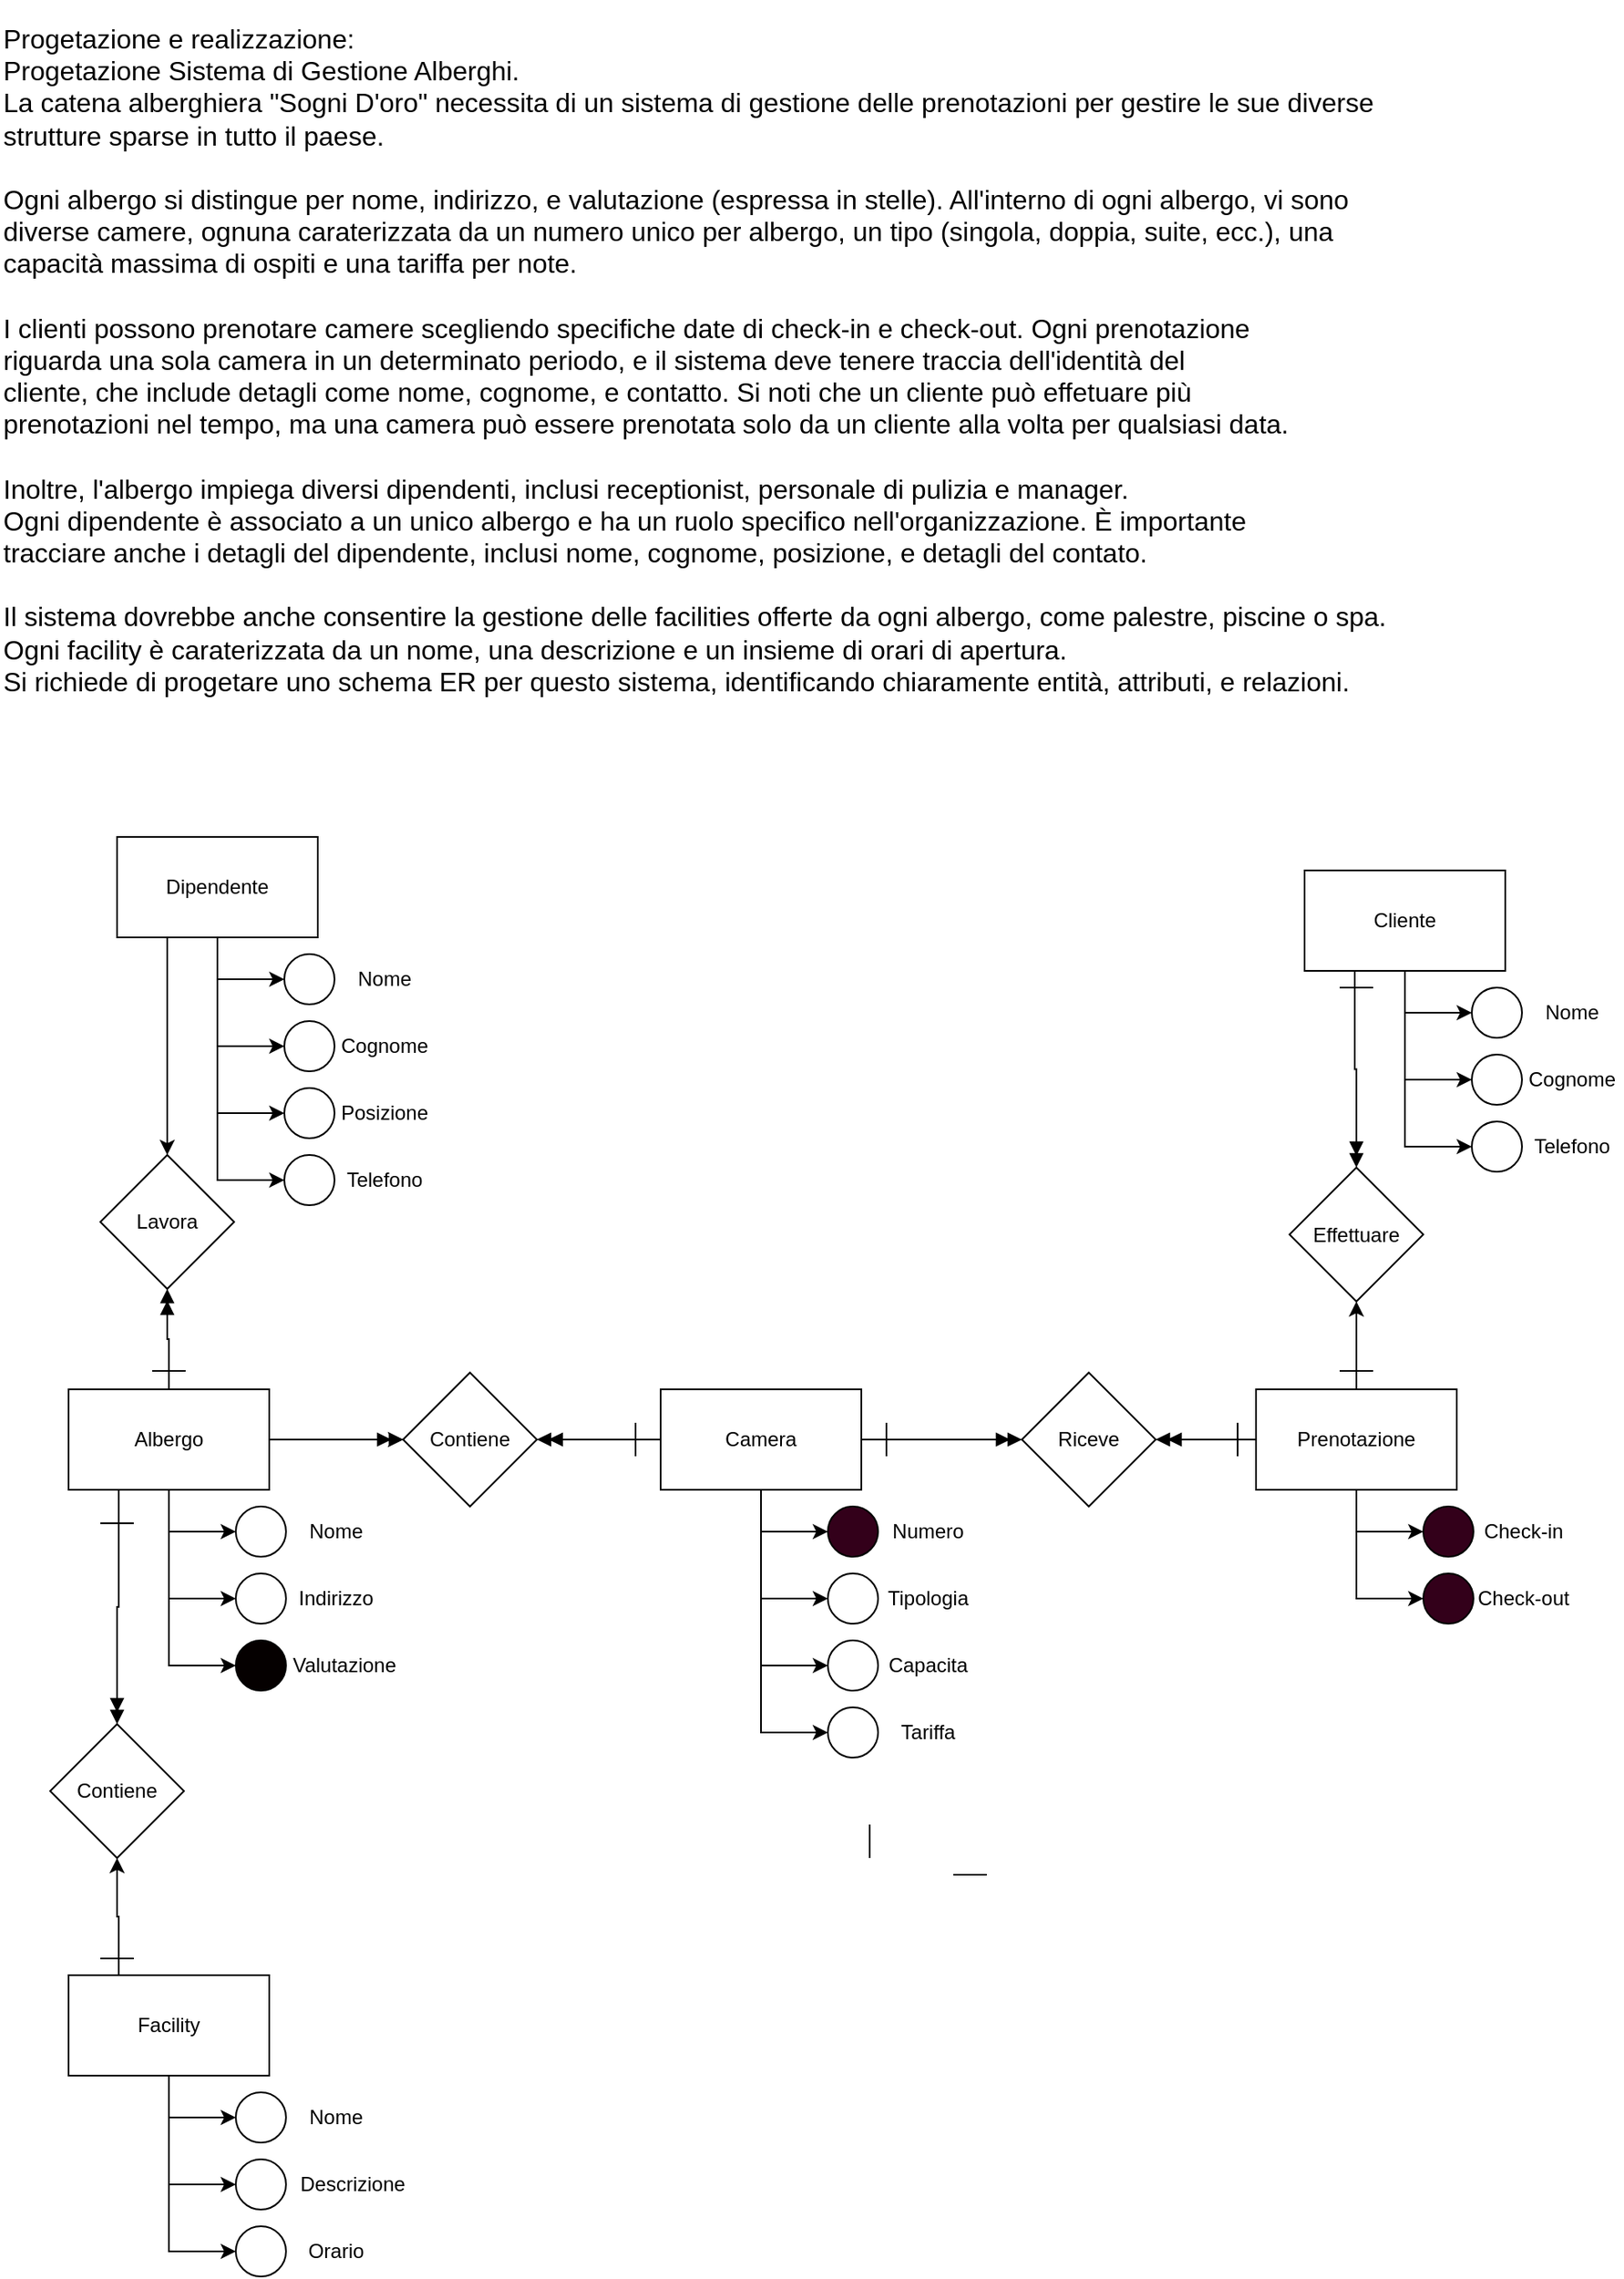 <mxfile version="23.1.5" type="device">
  <diagram name="Pagina-1" id="8mDVN_RfLr03vd77qWda">
    <mxGraphModel dx="1235" dy="740" grid="1" gridSize="10" guides="1" tooltips="1" connect="1" arrows="1" fold="1" page="1" pageScale="1" pageWidth="827" pageHeight="1169" math="0" shadow="0">
      <root>
        <mxCell id="0" />
        <mxCell id="1" parent="0" />
        <mxCell id="6ta9wbTe602r8PkCNUHB-2" value="&lt;font style=&quot;font-size: 16px;&quot;&gt;Progetazione e realizzazione:&lt;br&gt;Progetazione Sistema di Gestione Alberghi.&lt;br&gt;La catena alberghiera &quot;Sogni D&#39;oro&quot; necessita di un sistema di gestione delle prenotazioni per gestire le sue diverse strutture sparse in tutto il paese. &lt;br&gt;&lt;br&gt;Ogni albergo si distingue per nome, indirizzo, e valutazione (espressa in stelle). All&#39;interno di ogni albergo, vi sono diverse camere, ognuna caraterizzata da un numero unico per albergo, un tipo (singola, doppia, suite, ecc.), una capacità massima di ospiti e una tariffa per note.&lt;br&gt;&lt;br&gt;I clienti possono prenotare camere scegliendo specifiche date di check-in e check-out. Ogni prenotazione &lt;br&gt;riguarda una sola camera in un determinato periodo, e il sistema deve tenere traccia dell&#39;identità del &lt;br&gt;cliente, che include detagli come nome, cognome, e contatto. Si noti che un cliente può effetuare più &lt;br&gt;prenotazioni nel tempo, ma una camera può essere prenotata solo da un cliente alla volta per qualsiasi data.&lt;br&gt;&lt;br&gt;Inoltre, l&#39;albergo impiega diversi dipendenti, inclusi receptionist, personale di pulizia e manager. &lt;br&gt;Ogni dipendente è associato a un unico albergo e ha un ruolo specifico nell&#39;organizzazione. È importante &lt;br&gt;tracciare anche i detagli del dipendente, inclusi nome, cognome, posizione, e detagli del contato.&lt;br&gt;&lt;br&gt;Il sistema dovrebbe anche consentire la gestione delle facilities offerte da ogni albergo, come palestre, piscine o spa. &lt;br&gt;Ogni facility è caraterizzata da un nome, una descrizione e un insieme di orari di apertura.&lt;br&gt;Si richiede di progetare uno schema ER per questo sistema, identificando chiaramente entità, attributi, e relazioni.&lt;/font&gt;" style="text;html=1;align=left;verticalAlign=middle;whiteSpace=wrap;rounded=0;" vertex="1" parent="1">
          <mxGeometry x="10" y="10" width="830" height="430" as="geometry" />
        </mxCell>
        <mxCell id="6ta9wbTe602r8PkCNUHB-5" style="edgeStyle=orthogonalEdgeStyle;rounded=0;orthogonalLoop=1;jettySize=auto;html=1;exitX=0.5;exitY=1;exitDx=0;exitDy=0;entryX=0;entryY=0.5;entryDx=0;entryDy=0;" edge="1" parent="1" source="6ta9wbTe602r8PkCNUHB-3" target="6ta9wbTe602r8PkCNUHB-4">
          <mxGeometry relative="1" as="geometry" />
        </mxCell>
        <mxCell id="6ta9wbTe602r8PkCNUHB-8" style="edgeStyle=orthogonalEdgeStyle;rounded=0;orthogonalLoop=1;jettySize=auto;html=1;exitX=0.5;exitY=1;exitDx=0;exitDy=0;entryX=0;entryY=0.5;entryDx=0;entryDy=0;" edge="1" parent="1" source="6ta9wbTe602r8PkCNUHB-3" target="6ta9wbTe602r8PkCNUHB-7">
          <mxGeometry relative="1" as="geometry" />
        </mxCell>
        <mxCell id="6ta9wbTe602r8PkCNUHB-10" style="edgeStyle=orthogonalEdgeStyle;rounded=0;orthogonalLoop=1;jettySize=auto;html=1;exitX=0.5;exitY=1;exitDx=0;exitDy=0;entryX=0;entryY=0.5;entryDx=0;entryDy=0;" edge="1" parent="1" source="6ta9wbTe602r8PkCNUHB-3" target="6ta9wbTe602r8PkCNUHB-9">
          <mxGeometry relative="1" as="geometry" />
        </mxCell>
        <mxCell id="6ta9wbTe602r8PkCNUHB-74" style="edgeStyle=orthogonalEdgeStyle;rounded=0;orthogonalLoop=1;jettySize=auto;html=1;exitX=1;exitY=0.5;exitDx=0;exitDy=0;endArrow=doubleBlock;endFill=1;" edge="1" parent="1" source="6ta9wbTe602r8PkCNUHB-3" target="6ta9wbTe602r8PkCNUHB-75">
          <mxGeometry relative="1" as="geometry">
            <mxPoint x="251" y="870.588" as="targetPoint" />
          </mxGeometry>
        </mxCell>
        <mxCell id="6ta9wbTe602r8PkCNUHB-87" style="edgeStyle=orthogonalEdgeStyle;rounded=0;orthogonalLoop=1;jettySize=auto;html=1;exitX=0.5;exitY=0;exitDx=0;exitDy=0;entryX=0.5;entryY=1;entryDx=0;entryDy=0;endArrow=doubleBlock;endFill=1;" edge="1" parent="1" source="6ta9wbTe602r8PkCNUHB-3" target="6ta9wbTe602r8PkCNUHB-86">
          <mxGeometry relative="1" as="geometry" />
        </mxCell>
        <mxCell id="6ta9wbTe602r8PkCNUHB-91" style="edgeStyle=orthogonalEdgeStyle;rounded=0;orthogonalLoop=1;jettySize=auto;html=1;exitX=0.25;exitY=1;exitDx=0;exitDy=0;entryX=0.5;entryY=0;entryDx=0;entryDy=0;endArrow=doubleBlock;endFill=1;" edge="1" parent="1" source="6ta9wbTe602r8PkCNUHB-3" target="6ta9wbTe602r8PkCNUHB-90">
          <mxGeometry relative="1" as="geometry" />
        </mxCell>
        <mxCell id="6ta9wbTe602r8PkCNUHB-106" value="" style="edgeStyle=orthogonalEdgeStyle;rounded=0;orthogonalLoop=1;jettySize=auto;html=1;" edge="1" parent="1" source="6ta9wbTe602r8PkCNUHB-3" target="6ta9wbTe602r8PkCNUHB-75">
          <mxGeometry relative="1" as="geometry" />
        </mxCell>
        <mxCell id="6ta9wbTe602r8PkCNUHB-3" value="Albergo" style="rounded=0;whiteSpace=wrap;html=1;" vertex="1" parent="1">
          <mxGeometry x="51" y="840" width="120" height="60" as="geometry" />
        </mxCell>
        <mxCell id="6ta9wbTe602r8PkCNUHB-4" value="" style="ellipse;whiteSpace=wrap;html=1;aspect=fixed;" vertex="1" parent="1">
          <mxGeometry x="151" y="910" width="30" height="30" as="geometry" />
        </mxCell>
        <mxCell id="6ta9wbTe602r8PkCNUHB-7" value="" style="ellipse;whiteSpace=wrap;html=1;aspect=fixed;" vertex="1" parent="1">
          <mxGeometry x="151" y="950" width="30" height="30" as="geometry" />
        </mxCell>
        <mxCell id="6ta9wbTe602r8PkCNUHB-9" value="" style="ellipse;whiteSpace=wrap;html=1;aspect=fixed;fillColor=#050000;" vertex="1" parent="1">
          <mxGeometry x="151" y="990" width="30" height="30" as="geometry" />
        </mxCell>
        <mxCell id="6ta9wbTe602r8PkCNUHB-11" value="Nome" style="text;html=1;align=center;verticalAlign=middle;whiteSpace=wrap;rounded=0;" vertex="1" parent="1">
          <mxGeometry x="181" y="910" width="60" height="30" as="geometry" />
        </mxCell>
        <mxCell id="6ta9wbTe602r8PkCNUHB-12" value="Indirizzo" style="text;html=1;align=center;verticalAlign=middle;whiteSpace=wrap;rounded=0;" vertex="1" parent="1">
          <mxGeometry x="181" y="950" width="60" height="30" as="geometry" />
        </mxCell>
        <mxCell id="6ta9wbTe602r8PkCNUHB-13" value="Valutazione" style="text;html=1;align=center;verticalAlign=middle;whiteSpace=wrap;rounded=0;" vertex="1" parent="1">
          <mxGeometry x="181" y="990" width="70" height="30" as="geometry" />
        </mxCell>
        <mxCell id="6ta9wbTe602r8PkCNUHB-14" style="edgeStyle=orthogonalEdgeStyle;rounded=0;orthogonalLoop=1;jettySize=auto;html=1;exitX=0.5;exitY=1;exitDx=0;exitDy=0;entryX=0;entryY=0.5;entryDx=0;entryDy=0;" edge="1" parent="1" source="6ta9wbTe602r8PkCNUHB-17" target="6ta9wbTe602r8PkCNUHB-18">
          <mxGeometry relative="1" as="geometry" />
        </mxCell>
        <mxCell id="6ta9wbTe602r8PkCNUHB-15" style="edgeStyle=orthogonalEdgeStyle;rounded=0;orthogonalLoop=1;jettySize=auto;html=1;exitX=0.5;exitY=1;exitDx=0;exitDy=0;entryX=0;entryY=0.5;entryDx=0;entryDy=0;" edge="1" parent="1" source="6ta9wbTe602r8PkCNUHB-17" target="6ta9wbTe602r8PkCNUHB-19">
          <mxGeometry relative="1" as="geometry" />
        </mxCell>
        <mxCell id="6ta9wbTe602r8PkCNUHB-16" style="edgeStyle=orthogonalEdgeStyle;rounded=0;orthogonalLoop=1;jettySize=auto;html=1;exitX=0.5;exitY=1;exitDx=0;exitDy=0;entryX=0;entryY=0.5;entryDx=0;entryDy=0;" edge="1" parent="1" source="6ta9wbTe602r8PkCNUHB-17" target="6ta9wbTe602r8PkCNUHB-20">
          <mxGeometry relative="1" as="geometry" />
        </mxCell>
        <mxCell id="6ta9wbTe602r8PkCNUHB-26" style="edgeStyle=orthogonalEdgeStyle;rounded=0;orthogonalLoop=1;jettySize=auto;html=1;exitX=0.5;exitY=1;exitDx=0;exitDy=0;entryX=0;entryY=0.5;entryDx=0;entryDy=0;" edge="1" parent="1" source="6ta9wbTe602r8PkCNUHB-17" target="6ta9wbTe602r8PkCNUHB-24">
          <mxGeometry relative="1" as="geometry" />
        </mxCell>
        <mxCell id="6ta9wbTe602r8PkCNUHB-76" style="edgeStyle=orthogonalEdgeStyle;rounded=0;orthogonalLoop=1;jettySize=auto;html=1;exitX=0;exitY=0.5;exitDx=0;exitDy=0;entryX=1;entryY=0.5;entryDx=0;entryDy=0;endArrow=doubleBlock;endFill=1;" edge="1" parent="1" source="6ta9wbTe602r8PkCNUHB-17" target="6ta9wbTe602r8PkCNUHB-75">
          <mxGeometry relative="1" as="geometry" />
        </mxCell>
        <mxCell id="6ta9wbTe602r8PkCNUHB-79" style="edgeStyle=orthogonalEdgeStyle;rounded=0;orthogonalLoop=1;jettySize=auto;html=1;exitX=1;exitY=0.5;exitDx=0;exitDy=0;entryX=0;entryY=0.5;entryDx=0;entryDy=0;endArrow=doubleBlock;endFill=1;" edge="1" parent="1" source="6ta9wbTe602r8PkCNUHB-17" target="6ta9wbTe602r8PkCNUHB-78">
          <mxGeometry relative="1" as="geometry" />
        </mxCell>
        <mxCell id="6ta9wbTe602r8PkCNUHB-17" value="Camera" style="rounded=0;whiteSpace=wrap;html=1;" vertex="1" parent="1">
          <mxGeometry x="405" y="840" width="120" height="60" as="geometry" />
        </mxCell>
        <mxCell id="6ta9wbTe602r8PkCNUHB-18" value="" style="ellipse;whiteSpace=wrap;html=1;aspect=fixed;fillColor=#33001A;" vertex="1" parent="1">
          <mxGeometry x="505" y="910" width="30" height="30" as="geometry" />
        </mxCell>
        <mxCell id="6ta9wbTe602r8PkCNUHB-19" value="" style="ellipse;whiteSpace=wrap;html=1;aspect=fixed;" vertex="1" parent="1">
          <mxGeometry x="505" y="950" width="30" height="30" as="geometry" />
        </mxCell>
        <mxCell id="6ta9wbTe602r8PkCNUHB-20" value="" style="ellipse;whiteSpace=wrap;html=1;aspect=fixed;" vertex="1" parent="1">
          <mxGeometry x="505" y="990" width="30" height="30" as="geometry" />
        </mxCell>
        <mxCell id="6ta9wbTe602r8PkCNUHB-21" value="Numero" style="text;html=1;align=center;verticalAlign=middle;whiteSpace=wrap;rounded=0;" vertex="1" parent="1">
          <mxGeometry x="535" y="910" width="60" height="30" as="geometry" />
        </mxCell>
        <mxCell id="6ta9wbTe602r8PkCNUHB-22" value="Tipologia" style="text;html=1;align=center;verticalAlign=middle;whiteSpace=wrap;rounded=0;" vertex="1" parent="1">
          <mxGeometry x="535" y="950" width="60" height="30" as="geometry" />
        </mxCell>
        <mxCell id="6ta9wbTe602r8PkCNUHB-23" value="Capacita" style="text;html=1;align=center;verticalAlign=middle;whiteSpace=wrap;rounded=0;" vertex="1" parent="1">
          <mxGeometry x="535" y="990" width="60" height="30" as="geometry" />
        </mxCell>
        <mxCell id="6ta9wbTe602r8PkCNUHB-24" value="" style="ellipse;whiteSpace=wrap;html=1;aspect=fixed;" vertex="1" parent="1">
          <mxGeometry x="505" y="1030" width="30" height="30" as="geometry" />
        </mxCell>
        <mxCell id="6ta9wbTe602r8PkCNUHB-25" value="Tariffa" style="text;html=1;align=center;verticalAlign=middle;whiteSpace=wrap;rounded=0;" vertex="1" parent="1">
          <mxGeometry x="535" y="1030" width="60" height="30" as="geometry" />
        </mxCell>
        <mxCell id="6ta9wbTe602r8PkCNUHB-27" style="edgeStyle=orthogonalEdgeStyle;rounded=0;orthogonalLoop=1;jettySize=auto;html=1;exitX=0.5;exitY=1;exitDx=0;exitDy=0;entryX=0;entryY=0.5;entryDx=0;entryDy=0;" edge="1" parent="1" source="6ta9wbTe602r8PkCNUHB-30" target="6ta9wbTe602r8PkCNUHB-31">
          <mxGeometry relative="1" as="geometry" />
        </mxCell>
        <mxCell id="6ta9wbTe602r8PkCNUHB-28" style="edgeStyle=orthogonalEdgeStyle;rounded=0;orthogonalLoop=1;jettySize=auto;html=1;exitX=0.5;exitY=1;exitDx=0;exitDy=0;entryX=0;entryY=0.5;entryDx=0;entryDy=0;" edge="1" parent="1" source="6ta9wbTe602r8PkCNUHB-30" target="6ta9wbTe602r8PkCNUHB-32">
          <mxGeometry relative="1" as="geometry" />
        </mxCell>
        <mxCell id="6ta9wbTe602r8PkCNUHB-80" style="edgeStyle=orthogonalEdgeStyle;rounded=0;orthogonalLoop=1;jettySize=auto;html=1;exitX=0;exitY=0.5;exitDx=0;exitDy=0;entryX=1;entryY=0.5;entryDx=0;entryDy=0;endArrow=doubleBlock;endFill=1;" edge="1" parent="1" source="6ta9wbTe602r8PkCNUHB-30" target="6ta9wbTe602r8PkCNUHB-78">
          <mxGeometry relative="1" as="geometry" />
        </mxCell>
        <mxCell id="6ta9wbTe602r8PkCNUHB-85" style="edgeStyle=orthogonalEdgeStyle;rounded=0;orthogonalLoop=1;jettySize=auto;html=1;exitX=0.5;exitY=0;exitDx=0;exitDy=0;entryX=0.5;entryY=1;entryDx=0;entryDy=0;endArrow=classic;endFill=1;" edge="1" parent="1" source="6ta9wbTe602r8PkCNUHB-30" target="6ta9wbTe602r8PkCNUHB-82">
          <mxGeometry relative="1" as="geometry" />
        </mxCell>
        <mxCell id="6ta9wbTe602r8PkCNUHB-30" value="Prenotazione" style="rounded=0;whiteSpace=wrap;html=1;" vertex="1" parent="1">
          <mxGeometry x="761" y="840" width="120" height="60" as="geometry" />
        </mxCell>
        <mxCell id="6ta9wbTe602r8PkCNUHB-31" value="" style="ellipse;whiteSpace=wrap;html=1;aspect=fixed;fillColor=#33001A;" vertex="1" parent="1">
          <mxGeometry x="861" y="910" width="30" height="30" as="geometry" />
        </mxCell>
        <mxCell id="6ta9wbTe602r8PkCNUHB-32" value="" style="ellipse;whiteSpace=wrap;html=1;aspect=fixed;fillColor=#33001A;" vertex="1" parent="1">
          <mxGeometry x="861" y="950" width="30" height="30" as="geometry" />
        </mxCell>
        <mxCell id="6ta9wbTe602r8PkCNUHB-34" value="Check-in" style="text;html=1;align=center;verticalAlign=middle;whiteSpace=wrap;rounded=0;" vertex="1" parent="1">
          <mxGeometry x="891" y="910" width="60" height="30" as="geometry" />
        </mxCell>
        <mxCell id="6ta9wbTe602r8PkCNUHB-35" value="Check-out" style="text;html=1;align=center;verticalAlign=middle;whiteSpace=wrap;rounded=0;" vertex="1" parent="1">
          <mxGeometry x="891" y="950" width="60" height="30" as="geometry" />
        </mxCell>
        <mxCell id="6ta9wbTe602r8PkCNUHB-37" style="edgeStyle=orthogonalEdgeStyle;rounded=0;orthogonalLoop=1;jettySize=auto;html=1;exitX=0.5;exitY=1;exitDx=0;exitDy=0;entryX=0;entryY=0.5;entryDx=0;entryDy=0;" edge="1" parent="1" source="6ta9wbTe602r8PkCNUHB-40" target="6ta9wbTe602r8PkCNUHB-41">
          <mxGeometry relative="1" as="geometry" />
        </mxCell>
        <mxCell id="6ta9wbTe602r8PkCNUHB-38" style="edgeStyle=orthogonalEdgeStyle;rounded=0;orthogonalLoop=1;jettySize=auto;html=1;exitX=0.5;exitY=1;exitDx=0;exitDy=0;entryX=0;entryY=0.5;entryDx=0;entryDy=0;" edge="1" parent="1" source="6ta9wbTe602r8PkCNUHB-40" target="6ta9wbTe602r8PkCNUHB-42">
          <mxGeometry relative="1" as="geometry" />
        </mxCell>
        <mxCell id="6ta9wbTe602r8PkCNUHB-39" style="edgeStyle=orthogonalEdgeStyle;rounded=0;orthogonalLoop=1;jettySize=auto;html=1;exitX=0.5;exitY=1;exitDx=0;exitDy=0;entryX=0;entryY=0.5;entryDx=0;entryDy=0;" edge="1" parent="1" source="6ta9wbTe602r8PkCNUHB-40" target="6ta9wbTe602r8PkCNUHB-43">
          <mxGeometry relative="1" as="geometry" />
        </mxCell>
        <mxCell id="6ta9wbTe602r8PkCNUHB-84" style="edgeStyle=orthogonalEdgeStyle;rounded=0;orthogonalLoop=1;jettySize=auto;html=1;exitX=0.25;exitY=1;exitDx=0;exitDy=0;endArrow=doubleBlock;endFill=1;" edge="1" parent="1" source="6ta9wbTe602r8PkCNUHB-40" target="6ta9wbTe602r8PkCNUHB-82">
          <mxGeometry relative="1" as="geometry" />
        </mxCell>
        <mxCell id="6ta9wbTe602r8PkCNUHB-40" value="Cliente" style="rounded=0;whiteSpace=wrap;html=1;" vertex="1" parent="1">
          <mxGeometry x="790" y="530" width="120" height="60" as="geometry" />
        </mxCell>
        <mxCell id="6ta9wbTe602r8PkCNUHB-41" value="" style="ellipse;whiteSpace=wrap;html=1;aspect=fixed;" vertex="1" parent="1">
          <mxGeometry x="890" y="600" width="30" height="30" as="geometry" />
        </mxCell>
        <mxCell id="6ta9wbTe602r8PkCNUHB-42" value="" style="ellipse;whiteSpace=wrap;html=1;aspect=fixed;" vertex="1" parent="1">
          <mxGeometry x="890" y="640" width="30" height="30" as="geometry" />
        </mxCell>
        <mxCell id="6ta9wbTe602r8PkCNUHB-43" value="" style="ellipse;whiteSpace=wrap;html=1;aspect=fixed;" vertex="1" parent="1">
          <mxGeometry x="890" y="680" width="30" height="30" as="geometry" />
        </mxCell>
        <mxCell id="6ta9wbTe602r8PkCNUHB-44" value="Nome" style="text;html=1;align=center;verticalAlign=middle;whiteSpace=wrap;rounded=0;" vertex="1" parent="1">
          <mxGeometry x="920" y="600" width="60" height="30" as="geometry" />
        </mxCell>
        <mxCell id="6ta9wbTe602r8PkCNUHB-45" value="Cognome" style="text;html=1;align=center;verticalAlign=middle;whiteSpace=wrap;rounded=0;" vertex="1" parent="1">
          <mxGeometry x="920" y="640" width="60" height="30" as="geometry" />
        </mxCell>
        <mxCell id="6ta9wbTe602r8PkCNUHB-46" value="Telefono" style="text;html=1;align=center;verticalAlign=middle;whiteSpace=wrap;rounded=0;" vertex="1" parent="1">
          <mxGeometry x="920" y="680" width="60" height="30" as="geometry" />
        </mxCell>
        <mxCell id="6ta9wbTe602r8PkCNUHB-47" style="edgeStyle=orthogonalEdgeStyle;rounded=0;orthogonalLoop=1;jettySize=auto;html=1;exitX=0.5;exitY=1;exitDx=0;exitDy=0;entryX=0;entryY=0.5;entryDx=0;entryDy=0;" edge="1" parent="1" source="6ta9wbTe602r8PkCNUHB-50" target="6ta9wbTe602r8PkCNUHB-51">
          <mxGeometry relative="1" as="geometry" />
        </mxCell>
        <mxCell id="6ta9wbTe602r8PkCNUHB-48" style="edgeStyle=orthogonalEdgeStyle;rounded=0;orthogonalLoop=1;jettySize=auto;html=1;exitX=0.5;exitY=1;exitDx=0;exitDy=0;entryX=0;entryY=0.5;entryDx=0;entryDy=0;" edge="1" parent="1" source="6ta9wbTe602r8PkCNUHB-50" target="6ta9wbTe602r8PkCNUHB-52">
          <mxGeometry relative="1" as="geometry" />
        </mxCell>
        <mxCell id="6ta9wbTe602r8PkCNUHB-49" style="edgeStyle=orthogonalEdgeStyle;rounded=0;orthogonalLoop=1;jettySize=auto;html=1;exitX=0.5;exitY=1;exitDx=0;exitDy=0;entryX=0;entryY=0.5;entryDx=0;entryDy=0;" edge="1" parent="1" source="6ta9wbTe602r8PkCNUHB-50" target="6ta9wbTe602r8PkCNUHB-53">
          <mxGeometry relative="1" as="geometry" />
        </mxCell>
        <mxCell id="6ta9wbTe602r8PkCNUHB-60" style="edgeStyle=orthogonalEdgeStyle;rounded=0;orthogonalLoop=1;jettySize=auto;html=1;exitX=0.5;exitY=1;exitDx=0;exitDy=0;entryX=0;entryY=0.5;entryDx=0;entryDy=0;" edge="1" parent="1" source="6ta9wbTe602r8PkCNUHB-50" target="6ta9wbTe602r8PkCNUHB-57">
          <mxGeometry relative="1" as="geometry" />
        </mxCell>
        <mxCell id="6ta9wbTe602r8PkCNUHB-89" style="edgeStyle=orthogonalEdgeStyle;rounded=0;orthogonalLoop=1;jettySize=auto;html=1;exitX=0.25;exitY=1;exitDx=0;exitDy=0;entryX=0.5;entryY=0;entryDx=0;entryDy=0;" edge="1" parent="1" source="6ta9wbTe602r8PkCNUHB-50" target="6ta9wbTe602r8PkCNUHB-86">
          <mxGeometry relative="1" as="geometry" />
        </mxCell>
        <mxCell id="6ta9wbTe602r8PkCNUHB-50" value="Dipendente" style="rounded=0;whiteSpace=wrap;html=1;" vertex="1" parent="1">
          <mxGeometry x="80" y="510" width="120" height="60" as="geometry" />
        </mxCell>
        <mxCell id="6ta9wbTe602r8PkCNUHB-51" value="" style="ellipse;whiteSpace=wrap;html=1;aspect=fixed;" vertex="1" parent="1">
          <mxGeometry x="180" y="580" width="30" height="30" as="geometry" />
        </mxCell>
        <mxCell id="6ta9wbTe602r8PkCNUHB-52" value="" style="ellipse;whiteSpace=wrap;html=1;aspect=fixed;" vertex="1" parent="1">
          <mxGeometry x="180" y="620" width="30" height="30" as="geometry" />
        </mxCell>
        <mxCell id="6ta9wbTe602r8PkCNUHB-53" value="" style="ellipse;whiteSpace=wrap;html=1;aspect=fixed;fillColor=#FFFFFF;" vertex="1" parent="1">
          <mxGeometry x="180" y="660" width="30" height="30" as="geometry" />
        </mxCell>
        <mxCell id="6ta9wbTe602r8PkCNUHB-54" value="Nome" style="text;html=1;align=center;verticalAlign=middle;whiteSpace=wrap;rounded=0;" vertex="1" parent="1">
          <mxGeometry x="210" y="580" width="60" height="30" as="geometry" />
        </mxCell>
        <mxCell id="6ta9wbTe602r8PkCNUHB-55" value="Cognome" style="text;html=1;align=center;verticalAlign=middle;whiteSpace=wrap;rounded=0;" vertex="1" parent="1">
          <mxGeometry x="210" y="620" width="60" height="30" as="geometry" />
        </mxCell>
        <mxCell id="6ta9wbTe602r8PkCNUHB-56" value="Posizione" style="text;html=1;align=center;verticalAlign=middle;whiteSpace=wrap;rounded=0;" vertex="1" parent="1">
          <mxGeometry x="210" y="660" width="60" height="30" as="geometry" />
        </mxCell>
        <mxCell id="6ta9wbTe602r8PkCNUHB-57" value="" style="ellipse;whiteSpace=wrap;html=1;aspect=fixed;" vertex="1" parent="1">
          <mxGeometry x="180" y="700" width="30" height="30" as="geometry" />
        </mxCell>
        <mxCell id="6ta9wbTe602r8PkCNUHB-58" value="Telefono" style="text;html=1;align=center;verticalAlign=middle;whiteSpace=wrap;rounded=0;" vertex="1" parent="1">
          <mxGeometry x="210" y="700" width="60" height="30" as="geometry" />
        </mxCell>
        <mxCell id="6ta9wbTe602r8PkCNUHB-61" style="edgeStyle=orthogonalEdgeStyle;rounded=0;orthogonalLoop=1;jettySize=auto;html=1;exitX=0.5;exitY=1;exitDx=0;exitDy=0;entryX=0;entryY=0.5;entryDx=0;entryDy=0;" edge="1" parent="1" source="6ta9wbTe602r8PkCNUHB-64" target="6ta9wbTe602r8PkCNUHB-65">
          <mxGeometry relative="1" as="geometry" />
        </mxCell>
        <mxCell id="6ta9wbTe602r8PkCNUHB-62" style="edgeStyle=orthogonalEdgeStyle;rounded=0;orthogonalLoop=1;jettySize=auto;html=1;exitX=0.5;exitY=1;exitDx=0;exitDy=0;entryX=0;entryY=0.5;entryDx=0;entryDy=0;" edge="1" parent="1" source="6ta9wbTe602r8PkCNUHB-64" target="6ta9wbTe602r8PkCNUHB-66">
          <mxGeometry relative="1" as="geometry" />
        </mxCell>
        <mxCell id="6ta9wbTe602r8PkCNUHB-63" style="edgeStyle=orthogonalEdgeStyle;rounded=0;orthogonalLoop=1;jettySize=auto;html=1;exitX=0.5;exitY=1;exitDx=0;exitDy=0;entryX=0;entryY=0.5;entryDx=0;entryDy=0;" edge="1" parent="1" source="6ta9wbTe602r8PkCNUHB-64" target="6ta9wbTe602r8PkCNUHB-67">
          <mxGeometry relative="1" as="geometry" />
        </mxCell>
        <mxCell id="6ta9wbTe602r8PkCNUHB-92" style="edgeStyle=orthogonalEdgeStyle;rounded=0;orthogonalLoop=1;jettySize=auto;html=1;exitX=0.25;exitY=0;exitDx=0;exitDy=0;entryX=0.5;entryY=1;entryDx=0;entryDy=0;endArrow=classic;endFill=1;" edge="1" parent="1" source="6ta9wbTe602r8PkCNUHB-64" target="6ta9wbTe602r8PkCNUHB-90">
          <mxGeometry relative="1" as="geometry" />
        </mxCell>
        <mxCell id="6ta9wbTe602r8PkCNUHB-64" value="Facility" style="rounded=0;whiteSpace=wrap;html=1;" vertex="1" parent="1">
          <mxGeometry x="51" y="1190" width="120" height="60" as="geometry" />
        </mxCell>
        <mxCell id="6ta9wbTe602r8PkCNUHB-65" value="" style="ellipse;whiteSpace=wrap;html=1;aspect=fixed;" vertex="1" parent="1">
          <mxGeometry x="151" y="1260" width="30" height="30" as="geometry" />
        </mxCell>
        <mxCell id="6ta9wbTe602r8PkCNUHB-66" value="" style="ellipse;whiteSpace=wrap;html=1;aspect=fixed;" vertex="1" parent="1">
          <mxGeometry x="151" y="1300" width="30" height="30" as="geometry" />
        </mxCell>
        <mxCell id="6ta9wbTe602r8PkCNUHB-67" value="" style="ellipse;whiteSpace=wrap;html=1;aspect=fixed;" vertex="1" parent="1">
          <mxGeometry x="151" y="1340" width="30" height="30" as="geometry" />
        </mxCell>
        <mxCell id="6ta9wbTe602r8PkCNUHB-68" value="Nome" style="text;html=1;align=center;verticalAlign=middle;whiteSpace=wrap;rounded=0;" vertex="1" parent="1">
          <mxGeometry x="181" y="1260" width="60" height="30" as="geometry" />
        </mxCell>
        <mxCell id="6ta9wbTe602r8PkCNUHB-69" value="Descrizione" style="text;html=1;align=center;verticalAlign=middle;whiteSpace=wrap;rounded=0;" vertex="1" parent="1">
          <mxGeometry x="181" y="1300" width="80" height="30" as="geometry" />
        </mxCell>
        <mxCell id="6ta9wbTe602r8PkCNUHB-70" value="Orario" style="text;html=1;align=center;verticalAlign=middle;whiteSpace=wrap;rounded=0;" vertex="1" parent="1">
          <mxGeometry x="171" y="1340" width="80" height="30" as="geometry" />
        </mxCell>
        <mxCell id="6ta9wbTe602r8PkCNUHB-75" value="Contiene" style="rhombus;whiteSpace=wrap;html=1;" vertex="1" parent="1">
          <mxGeometry x="251" y="829.998" width="80" height="80" as="geometry" />
        </mxCell>
        <mxCell id="6ta9wbTe602r8PkCNUHB-78" value="Riceve" style="rhombus;whiteSpace=wrap;html=1;" vertex="1" parent="1">
          <mxGeometry x="621" y="830" width="80" height="80" as="geometry" />
        </mxCell>
        <mxCell id="6ta9wbTe602r8PkCNUHB-82" value="Effettuare" style="rhombus;whiteSpace=wrap;html=1;" vertex="1" parent="1">
          <mxGeometry x="781" y="707.5" width="80" height="80" as="geometry" />
        </mxCell>
        <mxCell id="6ta9wbTe602r8PkCNUHB-86" value="Lavora" style="rhombus;whiteSpace=wrap;html=1;" vertex="1" parent="1">
          <mxGeometry x="70" y="700" width="80" height="80" as="geometry" />
        </mxCell>
        <mxCell id="6ta9wbTe602r8PkCNUHB-90" value="Contiene" style="rhombus;whiteSpace=wrap;html=1;" vertex="1" parent="1">
          <mxGeometry x="40" y="1040" width="80" height="80" as="geometry" />
        </mxCell>
        <mxCell id="6ta9wbTe602r8PkCNUHB-94" value="" style="endArrow=none;html=1;rounded=0;" edge="1" parent="1">
          <mxGeometry width="50" height="50" relative="1" as="geometry">
            <mxPoint x="530" y="1120" as="sourcePoint" />
            <mxPoint x="530" y="1100" as="targetPoint" />
          </mxGeometry>
        </mxCell>
        <mxCell id="6ta9wbTe602r8PkCNUHB-95" value="" style="endArrow=none;html=1;rounded=0;" edge="1" parent="1">
          <mxGeometry width="50" height="50" relative="1" as="geometry">
            <mxPoint x="600" y="1130" as="sourcePoint" />
            <mxPoint x="580" y="1130" as="targetPoint" />
          </mxGeometry>
        </mxCell>
        <mxCell id="6ta9wbTe602r8PkCNUHB-96" value="" style="endArrow=none;html=1;rounded=0;" edge="1" parent="1">
          <mxGeometry width="50" height="50" relative="1" as="geometry">
            <mxPoint x="90" y="1180" as="sourcePoint" />
            <mxPoint x="70" y="1180" as="targetPoint" />
          </mxGeometry>
        </mxCell>
        <mxCell id="6ta9wbTe602r8PkCNUHB-97" value="" style="endArrow=none;html=1;rounded=0;" edge="1" parent="1">
          <mxGeometry width="50" height="50" relative="1" as="geometry">
            <mxPoint x="90" y="920" as="sourcePoint" />
            <mxPoint x="70" y="920" as="targetPoint" />
          </mxGeometry>
        </mxCell>
        <mxCell id="6ta9wbTe602r8PkCNUHB-99" value="" style="endArrow=none;html=1;rounded=0;" edge="1" parent="1">
          <mxGeometry width="50" height="50" relative="1" as="geometry">
            <mxPoint x="390" y="880" as="sourcePoint" />
            <mxPoint x="390" y="860" as="targetPoint" />
          </mxGeometry>
        </mxCell>
        <mxCell id="6ta9wbTe602r8PkCNUHB-100" value="" style="endArrow=none;html=1;rounded=0;" edge="1" parent="1">
          <mxGeometry width="50" height="50" relative="1" as="geometry">
            <mxPoint x="540" y="880" as="sourcePoint" />
            <mxPoint x="540" y="860" as="targetPoint" />
          </mxGeometry>
        </mxCell>
        <mxCell id="6ta9wbTe602r8PkCNUHB-101" value="" style="endArrow=none;html=1;rounded=0;" edge="1" parent="1">
          <mxGeometry width="50" height="50" relative="1" as="geometry">
            <mxPoint x="750" y="880" as="sourcePoint" />
            <mxPoint x="750" y="860" as="targetPoint" />
          </mxGeometry>
        </mxCell>
        <mxCell id="6ta9wbTe602r8PkCNUHB-103" value="" style="endArrow=none;html=1;rounded=0;" edge="1" parent="1">
          <mxGeometry width="50" height="50" relative="1" as="geometry">
            <mxPoint x="121" y="829" as="sourcePoint" />
            <mxPoint x="101" y="829" as="targetPoint" />
          </mxGeometry>
        </mxCell>
        <mxCell id="6ta9wbTe602r8PkCNUHB-104" value="" style="endArrow=none;html=1;rounded=0;" edge="1" parent="1">
          <mxGeometry width="50" height="50" relative="1" as="geometry">
            <mxPoint x="831" y="829" as="sourcePoint" />
            <mxPoint x="811" y="829" as="targetPoint" />
          </mxGeometry>
        </mxCell>
        <mxCell id="6ta9wbTe602r8PkCNUHB-105" value="" style="endArrow=none;html=1;rounded=0;" edge="1" parent="1">
          <mxGeometry width="50" height="50" relative="1" as="geometry">
            <mxPoint x="831" y="600" as="sourcePoint" />
            <mxPoint x="811" y="600" as="targetPoint" />
          </mxGeometry>
        </mxCell>
      </root>
    </mxGraphModel>
  </diagram>
</mxfile>
